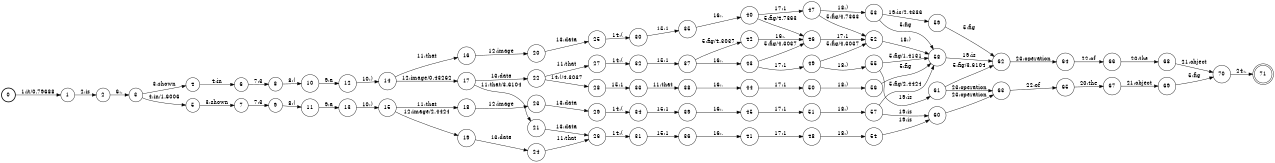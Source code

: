 digraph FST {
rankdir = LR;
size = "8.5,11";
label = "";
center = 1;
orientation = Portrait;
ranksep = "0.4";
nodesep = "0.25";
0 [label = "0", shape = circle, style = bold, fontsize = 14]
	0 -> 1 [label = "1:it/0.79688", fontsize = 14];
1 [label = "1", shape = circle, style = solid, fontsize = 14]
	1 -> 2 [label = "2:is", fontsize = 14];
2 [label = "2", shape = circle, style = solid, fontsize = 14]
	2 -> 3 [label = "6:.", fontsize = 14];
3 [label = "3", shape = circle, style = solid, fontsize = 14]
	3 -> 4 [label = "3:shown", fontsize = 14];
	3 -> 5 [label = "4:in/1.6006", fontsize = 14];
4 [label = "4", shape = circle, style = solid, fontsize = 14]
	4 -> 6 [label = "4:in", fontsize = 14];
5 [label = "5", shape = circle, style = solid, fontsize = 14]
	5 -> 7 [label = "3:shown", fontsize = 14];
6 [label = "6", shape = circle, style = solid, fontsize = 14]
	6 -> 8 [label = "7:3", fontsize = 14];
7 [label = "7", shape = circle, style = solid, fontsize = 14]
	7 -> 9 [label = "7:3", fontsize = 14];
8 [label = "8", shape = circle, style = solid, fontsize = 14]
	8 -> 10 [label = "8:(", fontsize = 14];
9 [label = "9", shape = circle, style = solid, fontsize = 14]
	9 -> 11 [label = "8:(", fontsize = 14];
10 [label = "10", shape = circle, style = solid, fontsize = 14]
	10 -> 12 [label = "9:a", fontsize = 14];
11 [label = "11", shape = circle, style = solid, fontsize = 14]
	11 -> 13 [label = "9:a", fontsize = 14];
12 [label = "12", shape = circle, style = solid, fontsize = 14]
	12 -> 14 [label = "10:)", fontsize = 14];
13 [label = "13", shape = circle, style = solid, fontsize = 14]
	13 -> 15 [label = "10:)", fontsize = 14];
14 [label = "14", shape = circle, style = solid, fontsize = 14]
	14 -> 16 [label = "11:that", fontsize = 14];
	14 -> 17 [label = "12:image/0.43262", fontsize = 14];
15 [label = "15", shape = circle, style = solid, fontsize = 14]
	15 -> 18 [label = "11:that", fontsize = 14];
	15 -> 19 [label = "12:image/2.4424", fontsize = 14];
16 [label = "16", shape = circle, style = solid, fontsize = 14]
	16 -> 20 [label = "12:image", fontsize = 14];
17 [label = "17", shape = circle, style = solid, fontsize = 14]
	17 -> 21 [label = "11:that/3.6104", fontsize = 14];
	17 -> 22 [label = "13:data", fontsize = 14];
18 [label = "18", shape = circle, style = solid, fontsize = 14]
	18 -> 23 [label = "12:image", fontsize = 14];
19 [label = "19", shape = circle, style = solid, fontsize = 14]
	19 -> 24 [label = "13:data", fontsize = 14];
20 [label = "20", shape = circle, style = solid, fontsize = 14]
	20 -> 25 [label = "13:data", fontsize = 14];
21 [label = "21", shape = circle, style = solid, fontsize = 14]
	21 -> 26 [label = "13:data", fontsize = 14];
22 [label = "22", shape = circle, style = solid, fontsize = 14]
	22 -> 28 [label = "14:(/4.3037", fontsize = 14];
	22 -> 27 [label = "11:that", fontsize = 14];
23 [label = "23", shape = circle, style = solid, fontsize = 14]
	23 -> 29 [label = "13:data", fontsize = 14];
24 [label = "24", shape = circle, style = solid, fontsize = 14]
	24 -> 26 [label = "11:that", fontsize = 14];
25 [label = "25", shape = circle, style = solid, fontsize = 14]
	25 -> 30 [label = "14:(", fontsize = 14];
26 [label = "26", shape = circle, style = solid, fontsize = 14]
	26 -> 31 [label = "14:(", fontsize = 14];
27 [label = "27", shape = circle, style = solid, fontsize = 14]
	27 -> 32 [label = "14:(", fontsize = 14];
28 [label = "28", shape = circle, style = solid, fontsize = 14]
	28 -> 33 [label = "15:1", fontsize = 14];
29 [label = "29", shape = circle, style = solid, fontsize = 14]
	29 -> 34 [label = "14:(", fontsize = 14];
30 [label = "30", shape = circle, style = solid, fontsize = 14]
	30 -> 35 [label = "15:1", fontsize = 14];
31 [label = "31", shape = circle, style = solid, fontsize = 14]
	31 -> 36 [label = "15:1", fontsize = 14];
32 [label = "32", shape = circle, style = solid, fontsize = 14]
	32 -> 37 [label = "15:1", fontsize = 14];
33 [label = "33", shape = circle, style = solid, fontsize = 14]
	33 -> 38 [label = "11:that", fontsize = 14];
34 [label = "34", shape = circle, style = solid, fontsize = 14]
	34 -> 39 [label = "15:1", fontsize = 14];
35 [label = "35", shape = circle, style = solid, fontsize = 14]
	35 -> 40 [label = "16:,", fontsize = 14];
36 [label = "36", shape = circle, style = solid, fontsize = 14]
	36 -> 41 [label = "16:,", fontsize = 14];
37 [label = "37", shape = circle, style = solid, fontsize = 14]
	37 -> 42 [label = "5:fig/4.3037", fontsize = 14];
	37 -> 43 [label = "16:,", fontsize = 14];
38 [label = "38", shape = circle, style = solid, fontsize = 14]
	38 -> 44 [label = "16:,", fontsize = 14];
39 [label = "39", shape = circle, style = solid, fontsize = 14]
	39 -> 45 [label = "16:,", fontsize = 14];
40 [label = "40", shape = circle, style = solid, fontsize = 14]
	40 -> 46 [label = "5:fig/4.7363", fontsize = 14];
	40 -> 47 [label = "17:1", fontsize = 14];
41 [label = "41", shape = circle, style = solid, fontsize = 14]
	41 -> 48 [label = "17:1", fontsize = 14];
42 [label = "42", shape = circle, style = solid, fontsize = 14]
	42 -> 46 [label = "16:,", fontsize = 14];
43 [label = "43", shape = circle, style = solid, fontsize = 14]
	43 -> 46 [label = "5:fig/4.3037", fontsize = 14];
	43 -> 49 [label = "17:1", fontsize = 14];
44 [label = "44", shape = circle, style = solid, fontsize = 14]
	44 -> 50 [label = "17:1", fontsize = 14];
45 [label = "45", shape = circle, style = solid, fontsize = 14]
	45 -> 51 [label = "17:1", fontsize = 14];
46 [label = "46", shape = circle, style = solid, fontsize = 14]
	46 -> 52 [label = "17:1", fontsize = 14];
47 [label = "47", shape = circle, style = solid, fontsize = 14]
	47 -> 52 [label = "5:fig/4.7363", fontsize = 14];
	47 -> 53 [label = "18:)", fontsize = 14];
48 [label = "48", shape = circle, style = solid, fontsize = 14]
	48 -> 54 [label = "18:)", fontsize = 14];
49 [label = "49", shape = circle, style = solid, fontsize = 14]
	49 -> 52 [label = "5:fig/4.3037", fontsize = 14];
	49 -> 55 [label = "18:)", fontsize = 14];
50 [label = "50", shape = circle, style = solid, fontsize = 14]
	50 -> 56 [label = "18:)", fontsize = 14];
51 [label = "51", shape = circle, style = solid, fontsize = 14]
	51 -> 57 [label = "18:)", fontsize = 14];
52 [label = "52", shape = circle, style = solid, fontsize = 14]
	52 -> 58 [label = "18:)", fontsize = 14];
53 [label = "53", shape = circle, style = solid, fontsize = 14]
	53 -> 59 [label = "19:is/2.4336", fontsize = 14];
	53 -> 58 [label = "5:fig", fontsize = 14];
54 [label = "54", shape = circle, style = solid, fontsize = 14]
	54 -> 60 [label = "19:is", fontsize = 14];
55 [label = "55", shape = circle, style = solid, fontsize = 14]
	55 -> 61 [label = "19:is", fontsize = 14];
	55 -> 58 [label = "5:fig/1.4131", fontsize = 14];
56 [label = "56", shape = circle, style = solid, fontsize = 14]
	56 -> 58 [label = "5:fig", fontsize = 14];
57 [label = "57", shape = circle, style = solid, fontsize = 14]
	57 -> 60 [label = "19:is", fontsize = 14];
	57 -> 58 [label = "5:fig/2.4424", fontsize = 14];
58 [label = "58", shape = circle, style = solid, fontsize = 14]
	58 -> 62 [label = "19:is", fontsize = 14];
59 [label = "59", shape = circle, style = solid, fontsize = 14]
	59 -> 62 [label = "5:fig", fontsize = 14];
60 [label = "60", shape = circle, style = solid, fontsize = 14]
	60 -> 63 [label = "23:operation", fontsize = 14];
61 [label = "61", shape = circle, style = solid, fontsize = 14]
	61 -> 62 [label = "5:fig/3.6104", fontsize = 14];
	61 -> 63 [label = "23:operation", fontsize = 14];
62 [label = "62", shape = circle, style = solid, fontsize = 14]
	62 -> 64 [label = "23:operation", fontsize = 14];
63 [label = "63", shape = circle, style = solid, fontsize = 14]
	63 -> 65 [label = "22:of", fontsize = 14];
64 [label = "64", shape = circle, style = solid, fontsize = 14]
	64 -> 66 [label = "22:of", fontsize = 14];
65 [label = "65", shape = circle, style = solid, fontsize = 14]
	65 -> 67 [label = "20:the", fontsize = 14];
66 [label = "66", shape = circle, style = solid, fontsize = 14]
	66 -> 68 [label = "20:the", fontsize = 14];
67 [label = "67", shape = circle, style = solid, fontsize = 14]
	67 -> 69 [label = "21:object", fontsize = 14];
68 [label = "68", shape = circle, style = solid, fontsize = 14]
	68 -> 70 [label = "21:object", fontsize = 14];
69 [label = "69", shape = circle, style = solid, fontsize = 14]
	69 -> 70 [label = "5:fig", fontsize = 14];
70 [label = "70", shape = circle, style = solid, fontsize = 14]
	70 -> 71 [label = "24:.", fontsize = 14];
71 [label = "71", shape = doublecircle, style = solid, fontsize = 14]
}
